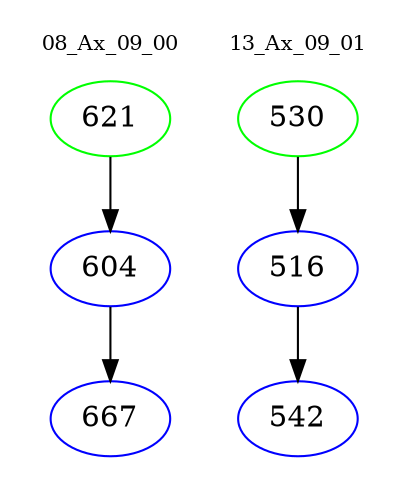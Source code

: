 digraph{
subgraph cluster_0 {
color = white
label = "08_Ax_09_00";
fontsize=10;
T0_621 [label="621", color="green"]
T0_621 -> T0_604 [color="black"]
T0_604 [label="604", color="blue"]
T0_604 -> T0_667 [color="black"]
T0_667 [label="667", color="blue"]
}
subgraph cluster_1 {
color = white
label = "13_Ax_09_01";
fontsize=10;
T1_530 [label="530", color="green"]
T1_530 -> T1_516 [color="black"]
T1_516 [label="516", color="blue"]
T1_516 -> T1_542 [color="black"]
T1_542 [label="542", color="blue"]
}
}
